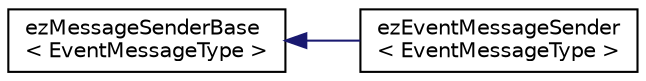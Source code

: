 digraph "Graphical Class Hierarchy"
{
 // LATEX_PDF_SIZE
  edge [fontname="Helvetica",fontsize="10",labelfontname="Helvetica",labelfontsize="10"];
  node [fontname="Helvetica",fontsize="10",shape=record];
  rankdir="LR";
  Node0 [label="ezMessageSenderBase\l\< EventMessageType \>",height=0.2,width=0.4,color="black", fillcolor="white", style="filled",URL="$d7/db0/structez_message_sender_base.htm",tooltip=" "];
  Node0 -> Node1 [dir="back",color="midnightblue",fontsize="10",style="solid",fontname="Helvetica"];
  Node1 [label="ezEventMessageSender\l\< EventMessageType \>",height=0.2,width=0.4,color="black", fillcolor="white", style="filled",URL="$d6/dde/classez_event_message_sender.htm",tooltip="A message sender that sends all messages to the next component derived from ezEventMessageHandlerComp..."];
}
